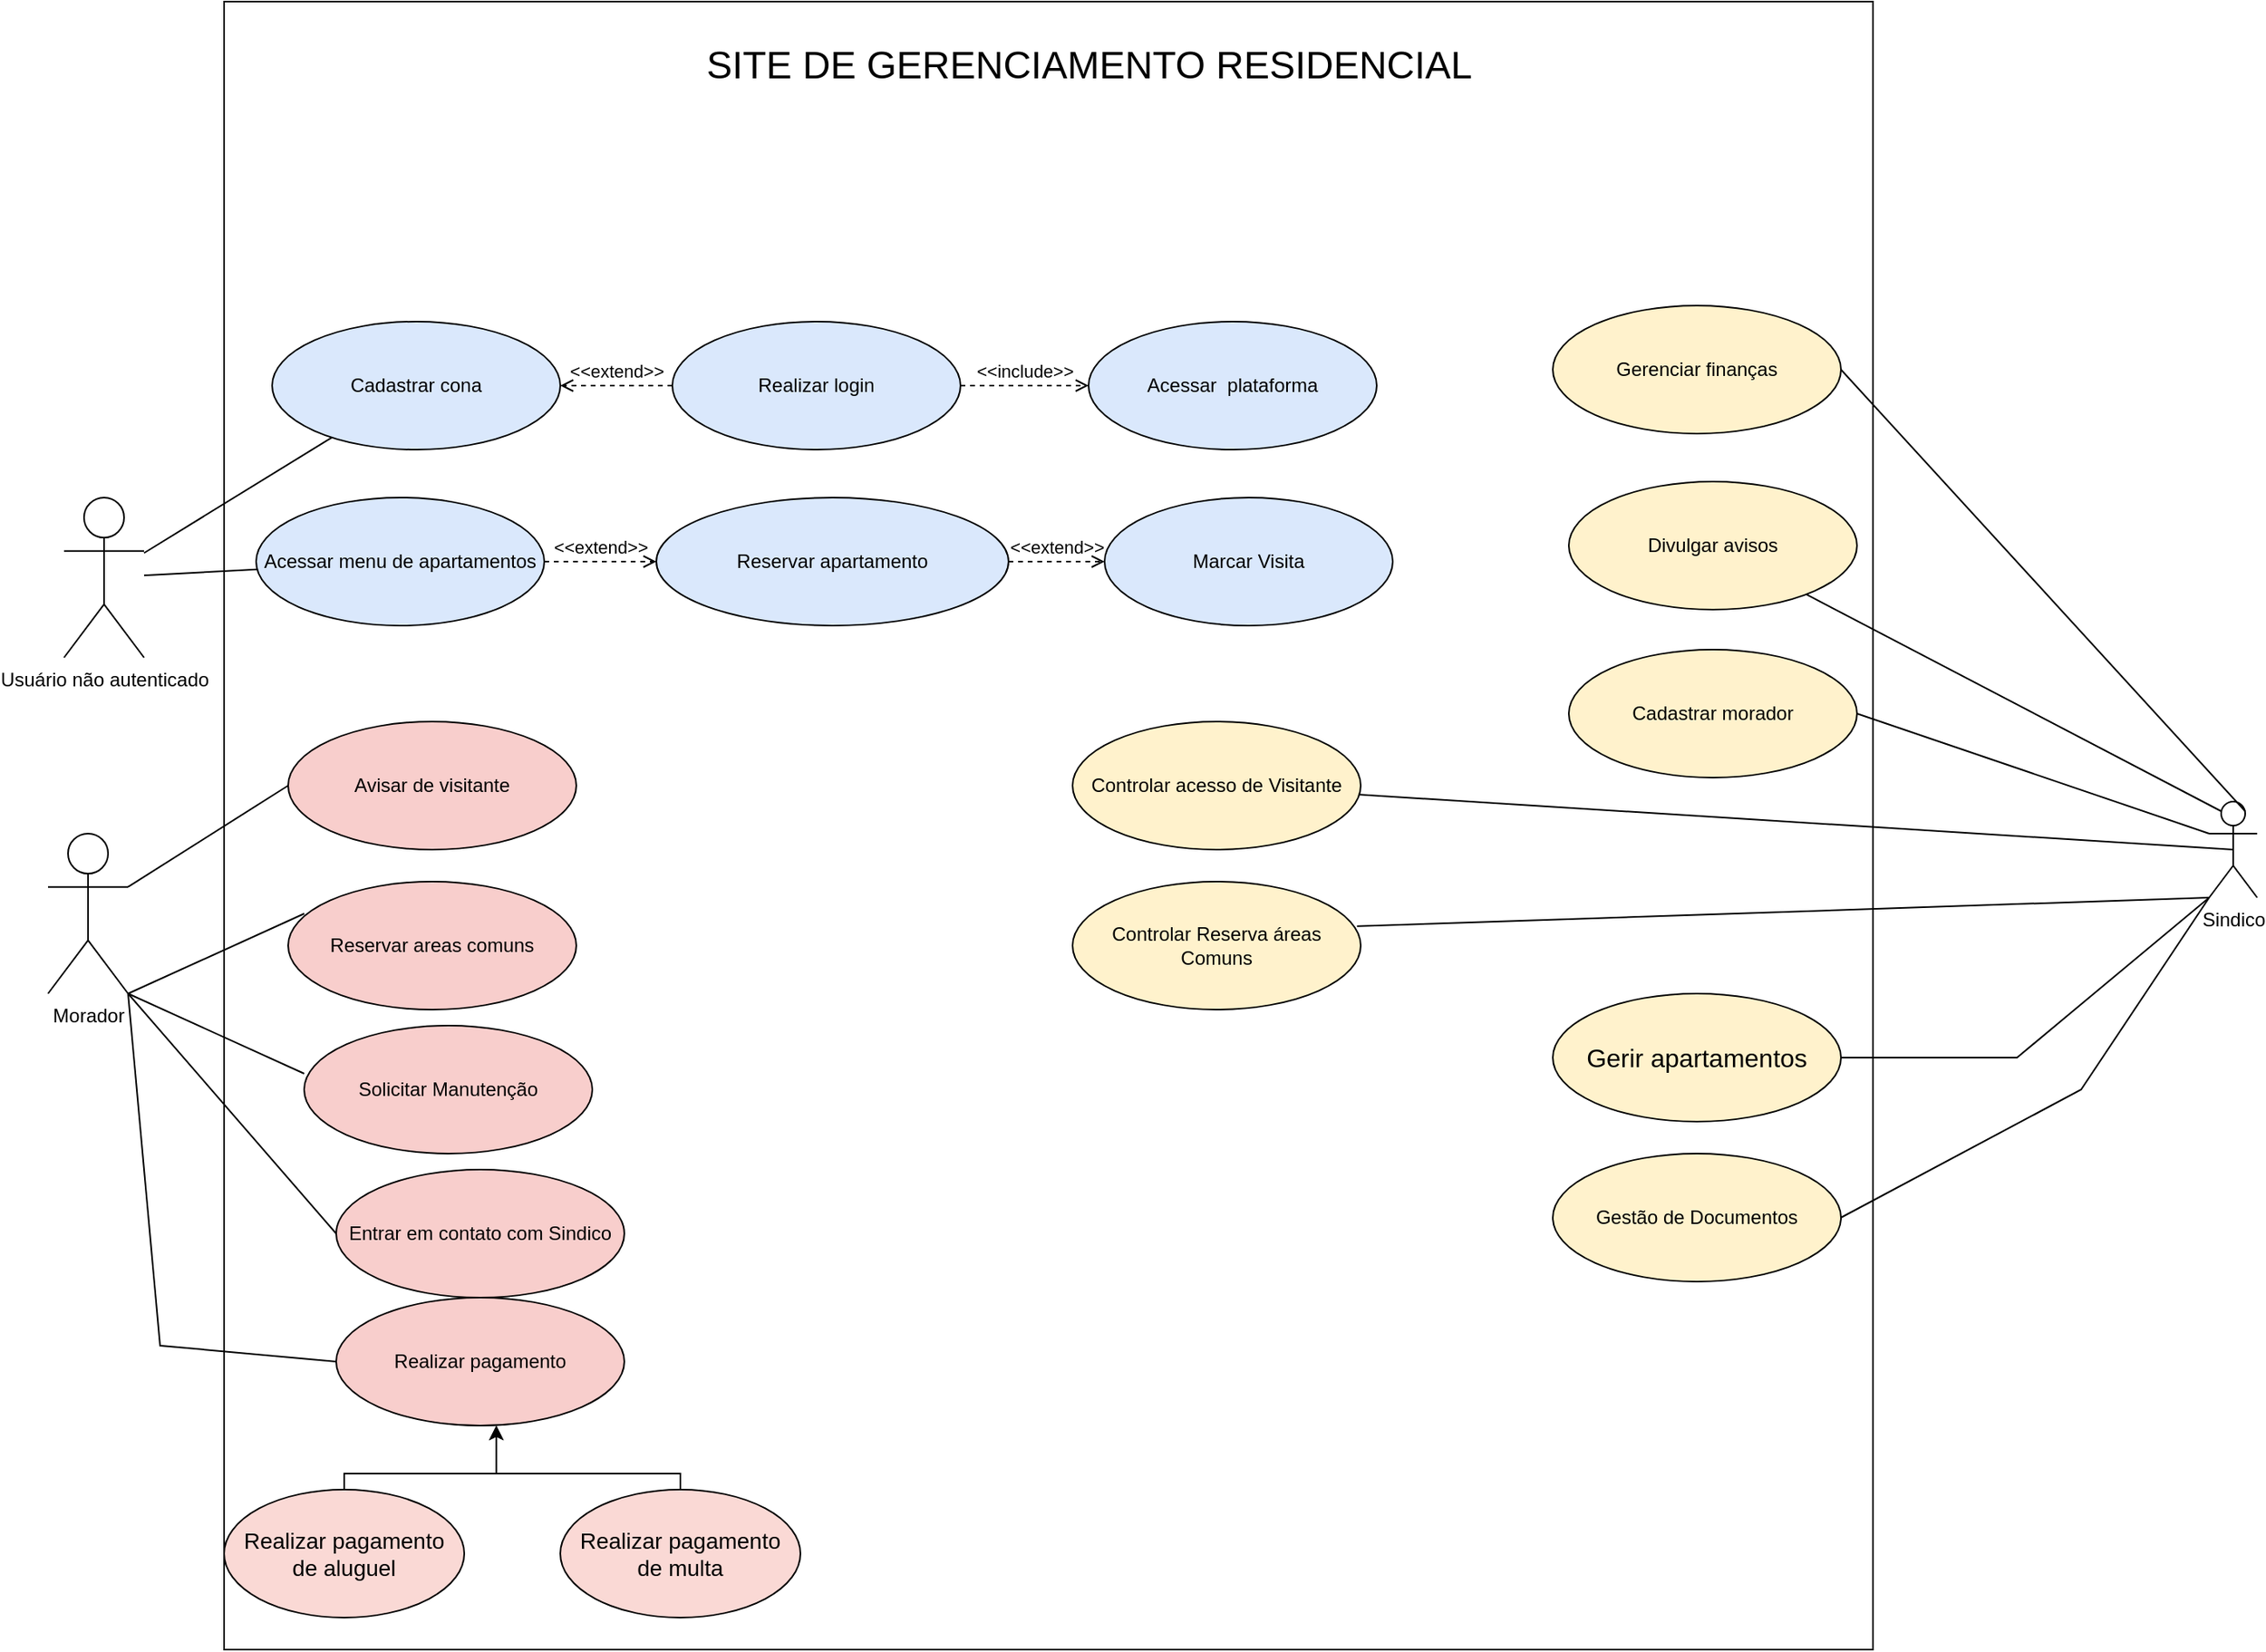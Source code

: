<mxfile version="21.3.8" type="github">
  <diagram name="Página-1" id="l5Eirs2qCnSo72D6QEz-">
    <mxGraphModel dx="344" dy="202" grid="1" gridSize="10" guides="1" tooltips="1" connect="1" arrows="1" fold="1" page="1" pageScale="1" pageWidth="827" pageHeight="1169" math="0" shadow="0">
      <root>
        <mxCell id="0" />
        <mxCell id="1" parent="0" />
        <mxCell id="voO-R-jOmLPzby_aq_sF-46" value="" style="whiteSpace=wrap;html=1;aspect=fixed;strokeWidth=1;fontSize=14;fillColor=none;gradientColor=none;movable=1;resizable=1;rotatable=1;deletable=1;editable=1;connectable=1;" parent="1" vertex="1">
          <mxGeometry x="150" y="100" width="1030" height="1030" as="geometry" />
        </mxCell>
        <mxCell id="3FhvJwbir3W2ildQRlmO-1" value="Usuário não autenticado" style="shape=umlActor;verticalLabelPosition=bottom;verticalAlign=top;html=1;outlineConnect=0;" parent="1" vertex="1">
          <mxGeometry x="50" y="410" width="50" height="100" as="geometry" />
        </mxCell>
        <mxCell id="3FhvJwbir3W2ildQRlmO-3" value="Cadastrar cona" style="ellipse;whiteSpace=wrap;html=1;fillColor=#dae8fc;strokeColor=default;" parent="1" vertex="1">
          <mxGeometry x="180" y="300" width="180" height="80" as="geometry" />
        </mxCell>
        <mxCell id="3FhvJwbir3W2ildQRlmO-4" value="Realizar login" style="ellipse;whiteSpace=wrap;html=1;fillColor=#dae8fc;strokeColor=default;" parent="1" vertex="1">
          <mxGeometry x="430" y="300" width="180" height="80" as="geometry" />
        </mxCell>
        <mxCell id="3FhvJwbir3W2ildQRlmO-12" value="Acessar menu de apartamentos" style="ellipse;whiteSpace=wrap;html=1;fillColor=#dae8fc;strokeColor=default;" parent="1" vertex="1">
          <mxGeometry x="170" y="410" width="180" height="80" as="geometry" />
        </mxCell>
        <mxCell id="3FhvJwbir3W2ildQRlmO-14" value="Reservar apartamento" style="ellipse;whiteSpace=wrap;html=1;fillColor=#dae8fc;strokeColor=default;" parent="1" vertex="1">
          <mxGeometry x="420" y="410" width="220" height="80" as="geometry" />
        </mxCell>
        <mxCell id="3FhvJwbir3W2ildQRlmO-21" value="" style="endArrow=none;html=1;rounded=0;" parent="1" source="3FhvJwbir3W2ildQRlmO-1" target="3FhvJwbir3W2ildQRlmO-3" edge="1">
          <mxGeometry width="50" height="50" relative="1" as="geometry">
            <mxPoint x="120" y="180" as="sourcePoint" />
            <mxPoint x="290" y="140" as="targetPoint" />
          </mxGeometry>
        </mxCell>
        <mxCell id="3FhvJwbir3W2ildQRlmO-22" value="" style="endArrow=none;html=1;rounded=0;" parent="1" source="3FhvJwbir3W2ildQRlmO-1" target="3FhvJwbir3W2ildQRlmO-12" edge="1">
          <mxGeometry width="50" height="50" relative="1" as="geometry">
            <mxPoint x="120" y="234.545" as="sourcePoint" />
            <mxPoint x="317.463" y="112.477" as="targetPoint" />
          </mxGeometry>
        </mxCell>
        <mxCell id="3FhvJwbir3W2ildQRlmO-23" value="" style="endArrow=none;html=1;rounded=0;entryX=0;entryY=0.5;entryDx=0;entryDy=0;exitX=1;exitY=1;exitDx=0;exitDy=0;exitPerimeter=0;" parent="1" source="voO-R-jOmLPzby_aq_sF-14" target="3FhvJwbir3W2ildQRlmO-31" edge="1">
          <mxGeometry width="50" height="50" relative="1" as="geometry">
            <mxPoint x="110" y="780" as="sourcePoint" />
            <mxPoint x="220" y="330" as="targetPoint" />
          </mxGeometry>
        </mxCell>
        <mxCell id="3FhvJwbir3W2ildQRlmO-26" value="&amp;lt;&amp;lt;extend&amp;gt;&amp;gt;" style="html=1;verticalAlign=bottom;labelBackgroundColor=none;endArrow=open;endFill=0;dashed=1;rounded=0;exitX=1;exitY=0.5;exitDx=0;exitDy=0;" parent="1" source="3FhvJwbir3W2ildQRlmO-12" target="3FhvJwbir3W2ildQRlmO-14" edge="1">
          <mxGeometry width="160" relative="1" as="geometry">
            <mxPoint x="414" y="330" as="sourcePoint" />
            <mxPoint x="550" y="250" as="targetPoint" />
            <mxPoint as="offset" />
          </mxGeometry>
        </mxCell>
        <mxCell id="3FhvJwbir3W2ildQRlmO-27" value="Acessar&amp;nbsp; plataforma" style="ellipse;whiteSpace=wrap;html=1;fillColor=#dae8fc;strokeColor=default;" parent="1" vertex="1">
          <mxGeometry x="690" y="300" width="180" height="80" as="geometry" />
        </mxCell>
        <mxCell id="3FhvJwbir3W2ildQRlmO-31" value="Entrar em contato com Sindico" style="ellipse;whiteSpace=wrap;html=1;fillColor=#f8cecc;strokeColor=default;" parent="1" vertex="1">
          <mxGeometry x="220" y="830" width="180" height="80" as="geometry" />
        </mxCell>
        <mxCell id="3FhvJwbir3W2ildQRlmO-32" value="&amp;lt;&amp;lt;extend&amp;gt;&amp;gt;" style="html=1;verticalAlign=bottom;labelBackgroundColor=none;endArrow=open;endFill=0;dashed=1;rounded=0;exitX=1;exitY=0.5;exitDx=0;exitDy=0;entryX=0;entryY=0.5;entryDx=0;entryDy=0;" parent="1" source="3FhvJwbir3W2ildQRlmO-14" target="3FhvJwbir3W2ildQRlmO-33" edge="1">
          <mxGeometry width="160" relative="1" as="geometry">
            <mxPoint x="810" y="280" as="sourcePoint" />
            <mxPoint x="910" y="250" as="targetPoint" />
          </mxGeometry>
        </mxCell>
        <mxCell id="3FhvJwbir3W2ildQRlmO-33" value="Marcar Visita" style="ellipse;whiteSpace=wrap;html=1;fillColor=#dae8fc;strokeColor=default;" parent="1" vertex="1">
          <mxGeometry x="700" y="410" width="180" height="80" as="geometry" />
        </mxCell>
        <mxCell id="IhfIyA9X6iFTCucicmQ7-1" value="Sindico" style="shape=umlActor;verticalLabelPosition=bottom;verticalAlign=top;html=1;outlineConnect=0;" parent="1" vertex="1">
          <mxGeometry x="1390" y="600" width="30" height="60" as="geometry" />
        </mxCell>
        <mxCell id="IhfIyA9X6iFTCucicmQ7-4" value="" style="endArrow=none;html=1;rounded=0;entryX=0;entryY=0.333;entryDx=0;entryDy=0;entryPerimeter=0;exitX=1;exitY=0.5;exitDx=0;exitDy=0;" parent="1" source="IhfIyA9X6iFTCucicmQ7-5" target="IhfIyA9X6iFTCucicmQ7-1" edge="1">
          <mxGeometry width="50" height="50" relative="1" as="geometry">
            <mxPoint x="1860" y="110" as="sourcePoint" />
            <mxPoint x="1957.369" y="118.957" as="targetPoint" />
          </mxGeometry>
        </mxCell>
        <mxCell id="IhfIyA9X6iFTCucicmQ7-5" value="Cadastrar morador" style="ellipse;whiteSpace=wrap;html=1;fillColor=#fff2cc;strokeColor=default;" parent="1" vertex="1">
          <mxGeometry x="990" y="505" width="180" height="80" as="geometry" />
        </mxCell>
        <mxCell id="IhfIyA9X6iFTCucicmQ7-6" value="" style="endArrow=none;html=1;rounded=0;exitX=1;exitY=0.5;exitDx=0;exitDy=0;entryX=0.75;entryY=0.1;entryDx=0;entryDy=0;entryPerimeter=0;" parent="1" source="IhfIyA9X6iFTCucicmQ7-7" target="IhfIyA9X6iFTCucicmQ7-1" edge="1">
          <mxGeometry width="50" height="50" relative="1" as="geometry">
            <mxPoint x="1830" y="230" as="sourcePoint" />
            <mxPoint x="2010" y="290" as="targetPoint" />
          </mxGeometry>
        </mxCell>
        <mxCell id="IhfIyA9X6iFTCucicmQ7-7" value="Gerenciar finanças" style="ellipse;whiteSpace=wrap;html=1;fillColor=#fff2cc;strokeColor=default;" parent="1" vertex="1">
          <mxGeometry x="980" y="290" width="180" height="80" as="geometry" />
        </mxCell>
        <mxCell id="IhfIyA9X6iFTCucicmQ7-8" value="" style="endArrow=none;html=1;rounded=0;entryX=0.5;entryY=0.5;entryDx=0;entryDy=0;entryPerimeter=0;" parent="1" source="IhfIyA9X6iFTCucicmQ7-9" target="IhfIyA9X6iFTCucicmQ7-1" edge="1">
          <mxGeometry width="50" height="50" relative="1" as="geometry">
            <mxPoint x="1880" y="350" as="sourcePoint" />
            <mxPoint x="2040" y="180" as="targetPoint" />
          </mxGeometry>
        </mxCell>
        <mxCell id="IhfIyA9X6iFTCucicmQ7-9" value="Controlar acesso de Visitante" style="ellipse;whiteSpace=wrap;html=1;fillColor=#fff2cc;strokeColor=default;" parent="1" vertex="1">
          <mxGeometry x="680" y="550" width="180" height="80" as="geometry" />
        </mxCell>
        <mxCell id="voO-R-jOmLPzby_aq_sF-1" value="" style="endArrow=none;html=1;rounded=0;entryX=0;entryY=1;entryDx=0;entryDy=0;entryPerimeter=0;exitX=0.987;exitY=0.349;exitDx=0;exitDy=0;exitPerimeter=0;" parent="1" source="voO-R-jOmLPzby_aq_sF-2" target="IhfIyA9X6iFTCucicmQ7-1" edge="1">
          <mxGeometry width="50" height="50" relative="1" as="geometry">
            <mxPoint x="2000" y="350" as="sourcePoint" />
            <mxPoint x="2100" y="198.136" as="targetPoint" />
          </mxGeometry>
        </mxCell>
        <mxCell id="voO-R-jOmLPzby_aq_sF-2" value="Controlar Reserva áreas Comuns" style="ellipse;whiteSpace=wrap;html=1;fillColor=#fff2cc;strokeColor=default;" parent="1" vertex="1">
          <mxGeometry x="680" y="650" width="180" height="80" as="geometry" />
        </mxCell>
        <mxCell id="voO-R-jOmLPzby_aq_sF-5" value="SITE DE GERENCIAMENTO RESIDENCIAL" style="text;html=1;align=center;verticalAlign=middle;resizable=0;points=[];autosize=1;strokeColor=none;fillColor=none;strokeWidth=5;fontSize=24;" parent="1" vertex="1">
          <mxGeometry x="440" y="120" width="500" height="40" as="geometry" />
        </mxCell>
        <mxCell id="voO-R-jOmLPzby_aq_sF-11" value="&amp;lt;&amp;lt;include&amp;gt;&amp;gt;" style="html=1;verticalAlign=bottom;labelBackgroundColor=none;endArrow=open;endFill=0;dashed=1;rounded=0;fontSize=11;exitX=1;exitY=0.5;exitDx=0;exitDy=0;entryX=0;entryY=0.5;entryDx=0;entryDy=0;" parent="1" source="3FhvJwbir3W2ildQRlmO-4" target="3FhvJwbir3W2ildQRlmO-27" edge="1">
          <mxGeometry width="160" relative="1" as="geometry">
            <mxPoint x="667" y="320" as="sourcePoint" />
            <mxPoint x="827" y="320" as="targetPoint" />
          </mxGeometry>
        </mxCell>
        <mxCell id="voO-R-jOmLPzby_aq_sF-12" value="&amp;lt;&amp;lt;extend&amp;gt;&amp;gt;" style="html=1;verticalAlign=bottom;labelBackgroundColor=none;endArrow=open;endFill=0;dashed=1;rounded=0;exitX=0;exitY=0.5;exitDx=0;exitDy=0;entryX=1;entryY=0.5;entryDx=0;entryDy=0;" parent="1" source="3FhvJwbir3W2ildQRlmO-4" target="3FhvJwbir3W2ildQRlmO-3" edge="1">
          <mxGeometry width="160" relative="1" as="geometry">
            <mxPoint x="460" y="410" as="sourcePoint" />
            <mxPoint x="520" y="410" as="targetPoint" />
            <mxPoint as="offset" />
          </mxGeometry>
        </mxCell>
        <mxCell id="voO-R-jOmLPzby_aq_sF-14" value="Morador" style="shape=umlActor;verticalLabelPosition=bottom;verticalAlign=top;html=1;outlineConnect=0;" parent="1" vertex="1">
          <mxGeometry x="40" y="620" width="50" height="100" as="geometry" />
        </mxCell>
        <mxCell id="voO-R-jOmLPzby_aq_sF-16" value="Divulgar avisos" style="ellipse;whiteSpace=wrap;html=1;fillColor=#fff2cc;strokeColor=default;" parent="1" vertex="1">
          <mxGeometry x="990" y="400" width="180" height="80" as="geometry" />
        </mxCell>
        <mxCell id="voO-R-jOmLPzby_aq_sF-17" value="" style="endArrow=none;html=1;rounded=0;fontSize=8;entryX=0.25;entryY=0.1;entryDx=0;entryDy=0;entryPerimeter=0;" parent="1" source="voO-R-jOmLPzby_aq_sF-16" target="IhfIyA9X6iFTCucicmQ7-1" edge="1">
          <mxGeometry width="50" height="50" relative="1" as="geometry">
            <mxPoint x="1510" y="540" as="sourcePoint" />
            <mxPoint x="1560" y="490" as="targetPoint" />
          </mxGeometry>
        </mxCell>
        <mxCell id="voO-R-jOmLPzby_aq_sF-18" value="Solicitar Manutenção" style="ellipse;whiteSpace=wrap;html=1;fillColor=#f8cecc;strokeColor=default;" parent="1" vertex="1">
          <mxGeometry x="200" y="740" width="180" height="80" as="geometry" />
        </mxCell>
        <mxCell id="voO-R-jOmLPzby_aq_sF-20" value="" style="endArrow=none;html=1;rounded=0;entryX=0;entryY=0.375;entryDx=0;entryDy=0;entryPerimeter=0;exitX=1;exitY=1;exitDx=0;exitDy=0;exitPerimeter=0;" parent="1" source="voO-R-jOmLPzby_aq_sF-14" target="voO-R-jOmLPzby_aq_sF-18" edge="1">
          <mxGeometry width="50" height="50" relative="1" as="geometry">
            <mxPoint x="100" y="680" as="sourcePoint" />
            <mxPoint x="220" y="680" as="targetPoint" />
          </mxGeometry>
        </mxCell>
        <mxCell id="voO-R-jOmLPzby_aq_sF-22" value="Avisar de visitante" style="ellipse;whiteSpace=wrap;html=1;fillColor=#f8cecc;strokeColor=default;" parent="1" vertex="1">
          <mxGeometry x="190" y="550" width="180" height="80" as="geometry" />
        </mxCell>
        <mxCell id="voO-R-jOmLPzby_aq_sF-24" value="" style="endArrow=none;html=1;rounded=0;entryX=0;entryY=0.5;entryDx=0;entryDy=0;exitX=1;exitY=0.333;exitDx=0;exitDy=0;exitPerimeter=0;" parent="1" source="voO-R-jOmLPzby_aq_sF-14" target="voO-R-jOmLPzby_aq_sF-22" edge="1">
          <mxGeometry width="50" height="50" relative="1" as="geometry">
            <mxPoint x="100" y="696.0" as="sourcePoint" />
            <mxPoint x="200" y="760" as="targetPoint" />
          </mxGeometry>
        </mxCell>
        <mxCell id="voO-R-jOmLPzby_aq_sF-26" value="Reservar areas comuns" style="ellipse;whiteSpace=wrap;html=1;fillColor=#f8cecc;strokeColor=default;" parent="1" vertex="1">
          <mxGeometry x="190" y="650" width="180" height="80" as="geometry" />
        </mxCell>
        <mxCell id="voO-R-jOmLPzby_aq_sF-27" value="" style="endArrow=none;html=1;rounded=0;exitX=1;exitY=1;exitDx=0;exitDy=0;exitPerimeter=0;entryX=0.056;entryY=0.25;entryDx=0;entryDy=0;entryPerimeter=0;" parent="1" source="voO-R-jOmLPzby_aq_sF-14" target="voO-R-jOmLPzby_aq_sF-26" edge="1">
          <mxGeometry width="50" height="50" relative="1" as="geometry">
            <mxPoint x="100" y="712" as="sourcePoint" />
            <mxPoint x="200" y="840" as="targetPoint" />
          </mxGeometry>
        </mxCell>
        <mxCell id="voO-R-jOmLPzby_aq_sF-30" value="" style="endArrow=none;html=1;rounded=0;entryX=0;entryY=0.5;entryDx=0;entryDy=0;exitX=1;exitY=1;exitDx=0;exitDy=0;exitPerimeter=0;" parent="1" source="voO-R-jOmLPzby_aq_sF-14" target="voO-R-jOmLPzby_aq_sF-31" edge="1">
          <mxGeometry width="50" height="50" relative="1" as="geometry">
            <mxPoint x="100" y="730.0" as="sourcePoint" />
            <mxPoint x="210" y="1040" as="targetPoint" />
            <Array as="points">
              <mxPoint x="110" y="940" />
            </Array>
          </mxGeometry>
        </mxCell>
        <mxCell id="voO-R-jOmLPzby_aq_sF-31" value="Realizar pagamento" style="ellipse;whiteSpace=wrap;html=1;fillColor=#f8cecc;strokeColor=default;" parent="1" vertex="1">
          <mxGeometry x="220" y="910" width="180" height="80" as="geometry" />
        </mxCell>
        <mxCell id="voO-R-jOmLPzby_aq_sF-33" value="&lt;font style=&quot;font-size: 16px;&quot;&gt;Gerir apartamentos&lt;/font&gt;" style="ellipse;whiteSpace=wrap;html=1;fillColor=#fff2cc;strokeColor=default;" parent="1" vertex="1">
          <mxGeometry x="980" y="720" width="180" height="80" as="geometry" />
        </mxCell>
        <mxCell id="voO-R-jOmLPzby_aq_sF-34" value="" style="endArrow=none;html=1;rounded=0;entryX=0;entryY=1;entryDx=0;entryDy=0;entryPerimeter=0;" parent="1" source="voO-R-jOmLPzby_aq_sF-33" target="IhfIyA9X6iFTCucicmQ7-1" edge="1">
          <mxGeometry width="50" height="50" relative="1" as="geometry">
            <mxPoint x="1310.0" y="570" as="sourcePoint" />
            <mxPoint x="1600" y="620" as="targetPoint" />
            <Array as="points">
              <mxPoint x="1270" y="760" />
            </Array>
          </mxGeometry>
        </mxCell>
        <mxCell id="voO-R-jOmLPzby_aq_sF-37" style="edgeStyle=orthogonalEdgeStyle;rounded=0;orthogonalLoop=1;jettySize=auto;html=1;entryX=0.556;entryY=1;entryDx=0;entryDy=0;entryPerimeter=0;fontSize=14;" parent="1" source="voO-R-jOmLPzby_aq_sF-35" target="voO-R-jOmLPzby_aq_sF-31" edge="1">
          <mxGeometry relative="1" as="geometry">
            <Array as="points">
              <mxPoint x="225" y="1020" />
              <mxPoint x="320" y="1020" />
            </Array>
          </mxGeometry>
        </mxCell>
        <mxCell id="voO-R-jOmLPzby_aq_sF-35" value="Realizar pagamento&lt;br&gt;de aluguel" style="ellipse;whiteSpace=wrap;html=1;strokeWidth=1;fontSize=14;fillColor=#fad9d5;strokeColor=default;" parent="1" vertex="1">
          <mxGeometry x="150" y="1030" width="150" height="80" as="geometry" />
        </mxCell>
        <mxCell id="voO-R-jOmLPzby_aq_sF-39" style="edgeStyle=orthogonalEdgeStyle;rounded=0;orthogonalLoop=1;jettySize=auto;html=1;fontSize=14;" parent="1" source="voO-R-jOmLPzby_aq_sF-36" edge="1">
          <mxGeometry relative="1" as="geometry">
            <mxPoint x="320" y="990" as="targetPoint" />
            <Array as="points">
              <mxPoint x="435" y="1020" />
              <mxPoint x="320" y="1020" />
            </Array>
          </mxGeometry>
        </mxCell>
        <mxCell id="voO-R-jOmLPzby_aq_sF-36" value="Realizar pagamento&lt;br&gt;de multa" style="ellipse;whiteSpace=wrap;html=1;strokeWidth=1;fontSize=14;fillColor=#fad9d5;strokeColor=default;" parent="1" vertex="1">
          <mxGeometry x="360" y="1030" width="150" height="80" as="geometry" />
        </mxCell>
        <mxCell id="voO-R-jOmLPzby_aq_sF-41" value="Gestão de Documentos" style="ellipse;whiteSpace=wrap;html=1;fillColor=#fff2cc;strokeColor=default;" parent="1" vertex="1">
          <mxGeometry x="980" y="820" width="180" height="80" as="geometry" />
        </mxCell>
        <mxCell id="voO-R-jOmLPzby_aq_sF-42" value="" style="endArrow=none;html=1;rounded=0;exitX=1;exitY=0.5;exitDx=0;exitDy=0;" parent="1" source="voO-R-jOmLPzby_aq_sF-41" edge="1">
          <mxGeometry width="50" height="50" relative="1" as="geometry">
            <mxPoint x="1316.639" y="809.17" as="sourcePoint" />
            <mxPoint x="1390" y="660" as="targetPoint" />
            <Array as="points">
              <mxPoint x="1310" y="780" />
            </Array>
          </mxGeometry>
        </mxCell>
      </root>
    </mxGraphModel>
  </diagram>
</mxfile>
